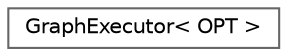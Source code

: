 digraph "类继承关系图"
{
 // LATEX_PDF_SIZE
  bgcolor="transparent";
  edge [fontname=Helvetica,fontsize=10,labelfontname=Helvetica,labelfontsize=10];
  node [fontname=Helvetica,fontsize=10,shape=box,height=0.2,width=0.4];
  rankdir="LR";
  Node0 [id="Node000000",label="GraphExecutor\< OPT \>",height=0.2,width=0.4,color="grey40", fillcolor="white", style="filled",URL="$class_graph_executor.html",tooltip=" "];
}
